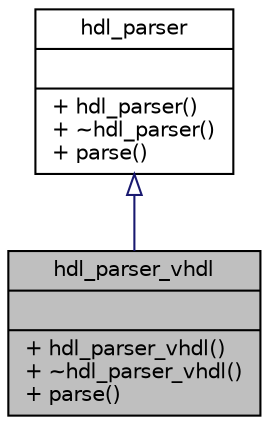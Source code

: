 digraph "hdl_parser_vhdl"
{
  edge [fontname="Helvetica",fontsize="10",labelfontname="Helvetica",labelfontsize="10"];
  node [fontname="Helvetica",fontsize="10",shape=record];
  Node0 [label="{hdl_parser_vhdl\n||+ hdl_parser_vhdl()\l+ ~hdl_parser_vhdl()\l+ parse()\l}",height=0.2,width=0.4,color="black", fillcolor="grey75", style="filled", fontcolor="black"];
  Node1 -> Node0 [dir="back",color="midnightblue",fontsize="10",style="solid",arrowtail="onormal",fontname="Helvetica"];
  Node1 [label="{hdl_parser\n||+ hdl_parser()\l+ ~hdl_parser()\l+ parse()\l}",height=0.2,width=0.4,color="black", fillcolor="white", style="filled",URL="$db/d90/classhdl__parser.html"];
}
